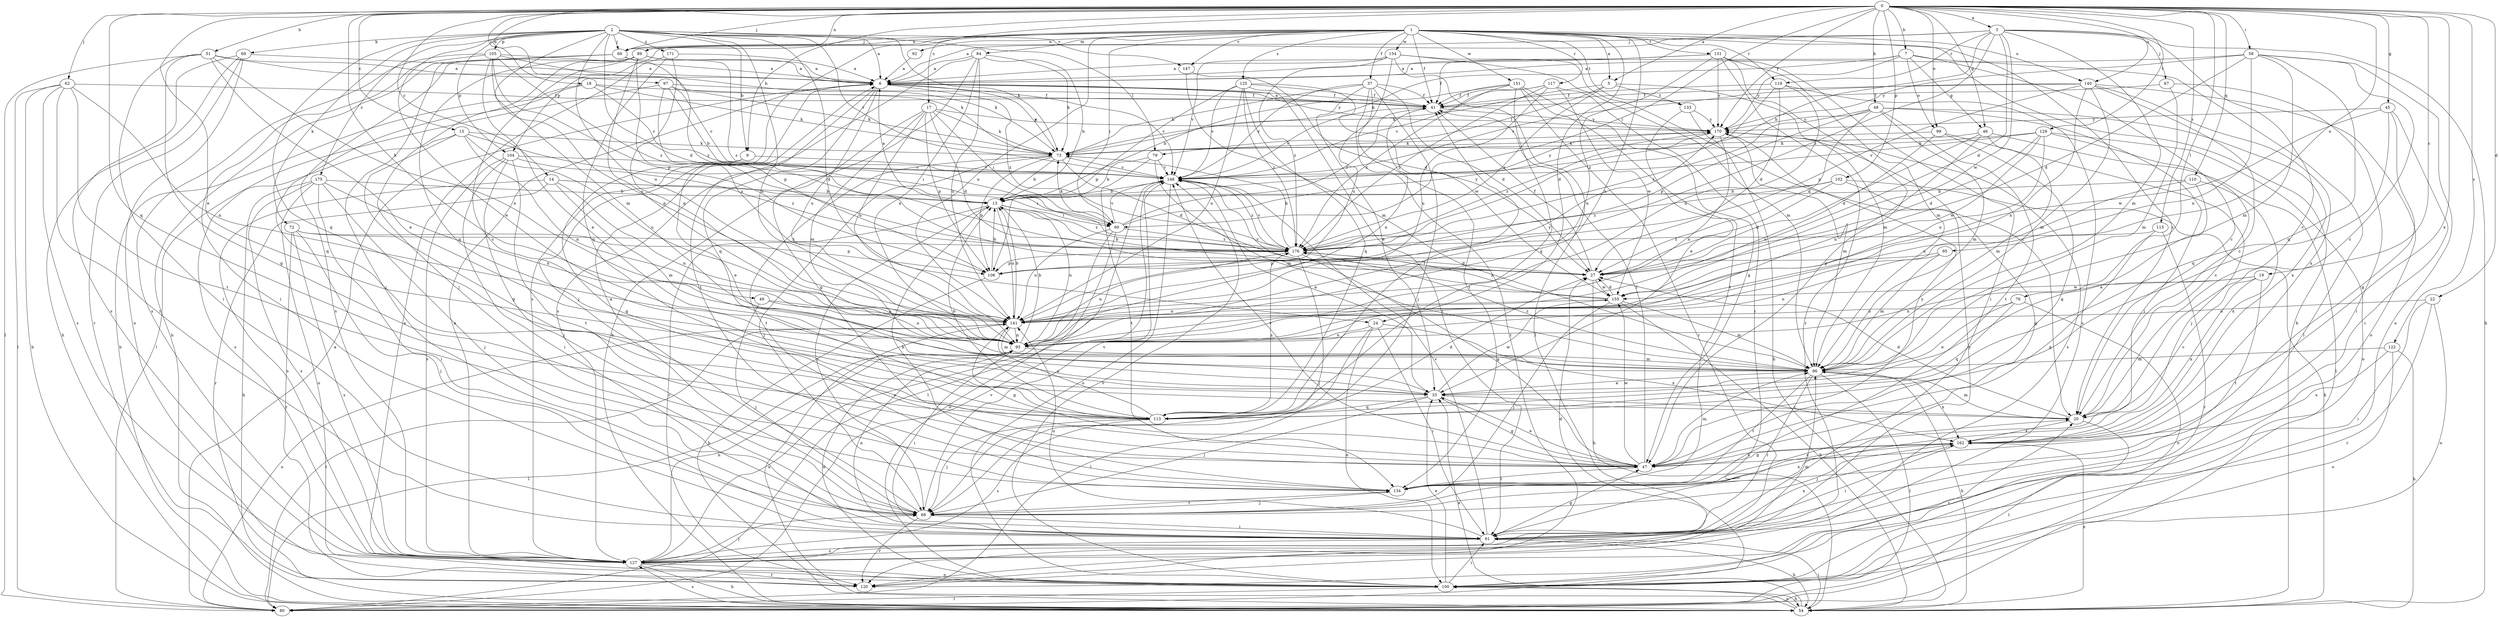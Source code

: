 strict digraph  {
0;
1;
2;
3;
5;
6;
7;
9;
13;
14;
15;
17;
18;
19;
20;
22;
24;
27;
33;
37;
41;
45;
46;
47;
48;
49;
51;
54;
58;
60;
61;
62;
66;
67;
68;
69;
72;
73;
76;
79;
80;
84;
86;
89;
92;
93;
95;
97;
99;
100;
102;
104;
105;
106;
110;
113;
115;
117;
119;
120;
122;
125;
127;
129;
131;
133;
134;
140;
141;
147;
148;
151;
154;
155;
162;
170;
171;
175;
176;
0 -> 3  [label=a];
0 -> 5  [label=a];
0 -> 7  [label=b];
0 -> 9  [label=b];
0 -> 14  [label=c];
0 -> 15  [label=c];
0 -> 17  [label=c];
0 -> 18  [label=c];
0 -> 19  [label=c];
0 -> 22  [label=d];
0 -> 33  [label=e];
0 -> 45  [label=g];
0 -> 46  [label=g];
0 -> 48  [label=h];
0 -> 49  [label=h];
0 -> 51  [label=h];
0 -> 58  [label=i];
0 -> 60  [label=i];
0 -> 62  [label=j];
0 -> 66  [label=j];
0 -> 76  [label=l];
0 -> 89  [label=n];
0 -> 95  [label=o];
0 -> 97  [label=o];
0 -> 99  [label=o];
0 -> 102  [label=p];
0 -> 110  [label=q];
0 -> 113  [label=q];
0 -> 115  [label=r];
0 -> 122  [label=s];
0 -> 129  [label=t];
0 -> 140  [label=u];
0 -> 162  [label=x];
0 -> 170  [label=y];
1 -> 5  [label=a];
1 -> 20  [label=c];
1 -> 24  [label=d];
1 -> 37  [label=f];
1 -> 41  [label=f];
1 -> 54  [label=h];
1 -> 60  [label=i];
1 -> 66  [label=j];
1 -> 84  [label=m];
1 -> 89  [label=n];
1 -> 92  [label=n];
1 -> 93  [label=n];
1 -> 104  [label=p];
1 -> 117  [label=r];
1 -> 119  [label=r];
1 -> 125  [label=s];
1 -> 127  [label=s];
1 -> 131  [label=t];
1 -> 133  [label=t];
1 -> 140  [label=u];
1 -> 141  [label=u];
1 -> 147  [label=v];
1 -> 151  [label=w];
1 -> 154  [label=w];
2 -> 6  [label=a];
2 -> 9  [label=b];
2 -> 24  [label=d];
2 -> 27  [label=d];
2 -> 33  [label=e];
2 -> 66  [label=j];
2 -> 69  [label=k];
2 -> 72  [label=k];
2 -> 73  [label=k];
2 -> 79  [label=l];
2 -> 86  [label=m];
2 -> 93  [label=n];
2 -> 104  [label=p];
2 -> 105  [label=p];
2 -> 113  [label=q];
2 -> 141  [label=u];
2 -> 147  [label=v];
2 -> 148  [label=v];
2 -> 171  [label=z];
2 -> 175  [label=z];
3 -> 6  [label=a];
3 -> 13  [label=b];
3 -> 20  [label=c];
3 -> 27  [label=d];
3 -> 54  [label=h];
3 -> 66  [label=j];
3 -> 67  [label=j];
3 -> 86  [label=m];
3 -> 119  [label=r];
3 -> 155  [label=w];
3 -> 176  [label=z];
5 -> 73  [label=k];
5 -> 79  [label=l];
5 -> 86  [label=m];
5 -> 133  [label=t];
5 -> 176  [label=z];
6 -> 41  [label=f];
6 -> 68  [label=j];
6 -> 113  [label=q];
6 -> 134  [label=t];
6 -> 141  [label=u];
6 -> 148  [label=v];
6 -> 170  [label=y];
6 -> 176  [label=z];
7 -> 6  [label=a];
7 -> 20  [label=c];
7 -> 46  [label=g];
7 -> 73  [label=k];
7 -> 80  [label=l];
7 -> 99  [label=o];
7 -> 170  [label=y];
9 -> 33  [label=e];
9 -> 47  [label=g];
9 -> 148  [label=v];
13 -> 6  [label=a];
13 -> 60  [label=i];
13 -> 68  [label=j];
13 -> 93  [label=n];
13 -> 120  [label=r];
13 -> 141  [label=u];
13 -> 176  [label=z];
14 -> 13  [label=b];
14 -> 60  [label=i];
14 -> 86  [label=m];
14 -> 93  [label=n];
14 -> 120  [label=r];
14 -> 127  [label=s];
15 -> 47  [label=g];
15 -> 60  [label=i];
15 -> 73  [label=k];
15 -> 93  [label=n];
15 -> 127  [label=s];
15 -> 141  [label=u];
17 -> 27  [label=d];
17 -> 47  [label=g];
17 -> 60  [label=i];
17 -> 73  [label=k];
17 -> 86  [label=m];
17 -> 106  [label=p];
17 -> 141  [label=u];
17 -> 170  [label=y];
18 -> 41  [label=f];
18 -> 54  [label=h];
18 -> 73  [label=k];
18 -> 113  [label=q];
18 -> 148  [label=v];
19 -> 20  [label=c];
19 -> 93  [label=n];
19 -> 134  [label=t];
19 -> 155  [label=w];
19 -> 162  [label=x];
20 -> 27  [label=d];
20 -> 80  [label=l];
20 -> 86  [label=m];
20 -> 162  [label=x];
22 -> 61  [label=i];
22 -> 100  [label=o];
22 -> 120  [label=r];
22 -> 141  [label=u];
24 -> 61  [label=i];
24 -> 80  [label=l];
24 -> 93  [label=n];
24 -> 100  [label=o];
24 -> 162  [label=x];
27 -> 13  [label=b];
27 -> 41  [label=f];
27 -> 54  [label=h];
27 -> 155  [label=w];
33 -> 20  [label=c];
33 -> 47  [label=g];
33 -> 68  [label=j];
33 -> 113  [label=q];
33 -> 155  [label=w];
37 -> 27  [label=d];
37 -> 33  [label=e];
37 -> 41  [label=f];
37 -> 68  [label=j];
37 -> 73  [label=k];
37 -> 120  [label=r];
37 -> 134  [label=t];
37 -> 148  [label=v];
41 -> 6  [label=a];
41 -> 93  [label=n];
41 -> 148  [label=v];
41 -> 170  [label=y];
45 -> 47  [label=g];
45 -> 61  [label=i];
45 -> 113  [label=q];
45 -> 155  [label=w];
45 -> 170  [label=y];
46 -> 27  [label=d];
46 -> 73  [label=k];
46 -> 80  [label=l];
46 -> 86  [label=m];
46 -> 93  [label=n];
47 -> 33  [label=e];
47 -> 41  [label=f];
47 -> 86  [label=m];
47 -> 134  [label=t];
47 -> 148  [label=v];
47 -> 155  [label=w];
47 -> 162  [label=x];
47 -> 170  [label=y];
48 -> 27  [label=d];
48 -> 68  [label=j];
48 -> 86  [label=m];
48 -> 106  [label=p];
48 -> 134  [label=t];
48 -> 162  [label=x];
48 -> 170  [label=y];
48 -> 176  [label=z];
49 -> 68  [label=j];
49 -> 93  [label=n];
49 -> 141  [label=u];
51 -> 6  [label=a];
51 -> 33  [label=e];
51 -> 47  [label=g];
51 -> 61  [label=i];
51 -> 73  [label=k];
51 -> 80  [label=l];
51 -> 93  [label=n];
54 -> 33  [label=e];
54 -> 61  [label=i];
54 -> 100  [label=o];
54 -> 127  [label=s];
54 -> 141  [label=u];
54 -> 162  [label=x];
58 -> 6  [label=a];
58 -> 20  [label=c];
58 -> 27  [label=d];
58 -> 86  [label=m];
58 -> 93  [label=n];
58 -> 100  [label=o];
58 -> 113  [label=q];
58 -> 170  [label=y];
60 -> 41  [label=f];
60 -> 73  [label=k];
60 -> 100  [label=o];
60 -> 127  [label=s];
60 -> 141  [label=u];
60 -> 148  [label=v];
60 -> 170  [label=y];
60 -> 176  [label=z];
61 -> 47  [label=g];
61 -> 54  [label=h];
61 -> 93  [label=n];
61 -> 127  [label=s];
61 -> 141  [label=u];
61 -> 148  [label=v];
61 -> 162  [label=x];
62 -> 41  [label=f];
62 -> 54  [label=h];
62 -> 61  [label=i];
62 -> 80  [label=l];
62 -> 93  [label=n];
62 -> 127  [label=s];
62 -> 134  [label=t];
66 -> 6  [label=a];
66 -> 54  [label=h];
66 -> 68  [label=j];
66 -> 176  [label=z];
67 -> 41  [label=f];
67 -> 61  [label=i];
67 -> 86  [label=m];
68 -> 6  [label=a];
68 -> 61  [label=i];
68 -> 120  [label=r];
68 -> 134  [label=t];
68 -> 148  [label=v];
69 -> 6  [label=a];
69 -> 54  [label=h];
69 -> 100  [label=o];
69 -> 120  [label=r];
69 -> 127  [label=s];
72 -> 68  [label=j];
72 -> 106  [label=p];
72 -> 120  [label=r];
72 -> 127  [label=s];
72 -> 176  [label=z];
73 -> 6  [label=a];
73 -> 13  [label=b];
73 -> 27  [label=d];
73 -> 68  [label=j];
73 -> 106  [label=p];
73 -> 134  [label=t];
73 -> 148  [label=v];
76 -> 33  [label=e];
76 -> 100  [label=o];
76 -> 113  [label=q];
76 -> 141  [label=u];
79 -> 13  [label=b];
79 -> 86  [label=m];
79 -> 134  [label=t];
79 -> 148  [label=v];
80 -> 6  [label=a];
80 -> 141  [label=u];
80 -> 148  [label=v];
84 -> 6  [label=a];
84 -> 13  [label=b];
84 -> 54  [label=h];
84 -> 73  [label=k];
84 -> 93  [label=n];
84 -> 127  [label=s];
84 -> 141  [label=u];
86 -> 33  [label=e];
86 -> 54  [label=h];
86 -> 61  [label=i];
86 -> 80  [label=l];
86 -> 134  [label=t];
86 -> 162  [label=x];
86 -> 176  [label=z];
89 -> 6  [label=a];
89 -> 20  [label=c];
89 -> 68  [label=j];
89 -> 93  [label=n];
89 -> 113  [label=q];
89 -> 127  [label=s];
89 -> 141  [label=u];
89 -> 176  [label=z];
92 -> 6  [label=a];
93 -> 13  [label=b];
93 -> 61  [label=i];
93 -> 80  [label=l];
93 -> 86  [label=m];
95 -> 86  [label=m];
95 -> 93  [label=n];
95 -> 106  [label=p];
97 -> 13  [label=b];
97 -> 41  [label=f];
97 -> 73  [label=k];
97 -> 80  [label=l];
97 -> 106  [label=p];
97 -> 148  [label=v];
99 -> 47  [label=g];
99 -> 68  [label=j];
99 -> 73  [label=k];
99 -> 93  [label=n];
100 -> 20  [label=c];
100 -> 33  [label=e];
100 -> 54  [label=h];
100 -> 61  [label=i];
100 -> 80  [label=l];
100 -> 93  [label=n];
100 -> 148  [label=v];
102 -> 13  [label=b];
102 -> 27  [label=d];
102 -> 47  [label=g];
102 -> 54  [label=h];
102 -> 176  [label=z];
104 -> 61  [label=i];
104 -> 68  [label=j];
104 -> 127  [label=s];
104 -> 134  [label=t];
104 -> 148  [label=v];
104 -> 176  [label=z];
105 -> 6  [label=a];
105 -> 33  [label=e];
105 -> 61  [label=i];
105 -> 73  [label=k];
105 -> 106  [label=p];
105 -> 127  [label=s];
105 -> 141  [label=u];
105 -> 176  [label=z];
106 -> 13  [label=b];
106 -> 54  [label=h];
110 -> 13  [label=b];
110 -> 33  [label=e];
110 -> 141  [label=u];
110 -> 162  [label=x];
113 -> 13  [label=b];
113 -> 27  [label=d];
113 -> 41  [label=f];
113 -> 68  [label=j];
113 -> 127  [label=s];
113 -> 141  [label=u];
113 -> 176  [label=z];
115 -> 47  [label=g];
115 -> 120  [label=r];
115 -> 176  [label=z];
117 -> 41  [label=f];
117 -> 61  [label=i];
117 -> 141  [label=u];
117 -> 148  [label=v];
117 -> 155  [label=w];
117 -> 176  [label=z];
119 -> 27  [label=d];
119 -> 41  [label=f];
119 -> 127  [label=s];
119 -> 141  [label=u];
119 -> 176  [label=z];
122 -> 54  [label=h];
122 -> 86  [label=m];
122 -> 100  [label=o];
122 -> 162  [label=x];
125 -> 41  [label=f];
125 -> 61  [label=i];
125 -> 106  [label=p];
125 -> 113  [label=q];
125 -> 141  [label=u];
125 -> 148  [label=v];
125 -> 155  [label=w];
125 -> 176  [label=z];
127 -> 6  [label=a];
127 -> 27  [label=d];
127 -> 54  [label=h];
127 -> 68  [label=j];
127 -> 86  [label=m];
127 -> 93  [label=n];
127 -> 100  [label=o];
127 -> 120  [label=r];
127 -> 170  [label=y];
129 -> 20  [label=c];
129 -> 27  [label=d];
129 -> 73  [label=k];
129 -> 100  [label=o];
129 -> 141  [label=u];
129 -> 148  [label=v];
129 -> 155  [label=w];
131 -> 6  [label=a];
131 -> 41  [label=f];
131 -> 47  [label=g];
131 -> 61  [label=i];
131 -> 86  [label=m];
131 -> 93  [label=n];
131 -> 120  [label=r];
131 -> 170  [label=y];
133 -> 33  [label=e];
133 -> 54  [label=h];
133 -> 170  [label=y];
134 -> 13  [label=b];
134 -> 20  [label=c];
134 -> 68  [label=j];
134 -> 162  [label=x];
140 -> 20  [label=c];
140 -> 41  [label=f];
140 -> 86  [label=m];
140 -> 93  [label=n];
140 -> 100  [label=o];
140 -> 106  [label=p];
140 -> 148  [label=v];
140 -> 162  [label=x];
141 -> 13  [label=b];
141 -> 47  [label=g];
141 -> 80  [label=l];
141 -> 86  [label=m];
141 -> 93  [label=n];
141 -> 170  [label=y];
147 -> 27  [label=d];
147 -> 86  [label=m];
148 -> 13  [label=b];
148 -> 33  [label=e];
148 -> 80  [label=l];
148 -> 100  [label=o];
148 -> 170  [label=y];
148 -> 176  [label=z];
151 -> 13  [label=b];
151 -> 41  [label=f];
151 -> 47  [label=g];
151 -> 113  [label=q];
151 -> 120  [label=r];
151 -> 134  [label=t];
151 -> 176  [label=z];
154 -> 6  [label=a];
154 -> 20  [label=c];
154 -> 80  [label=l];
154 -> 86  [label=m];
154 -> 141  [label=u];
154 -> 148  [label=v];
154 -> 176  [label=z];
155 -> 27  [label=d];
155 -> 54  [label=h];
155 -> 68  [label=j];
155 -> 86  [label=m];
155 -> 141  [label=u];
155 -> 148  [label=v];
155 -> 176  [label=z];
162 -> 47  [label=g];
162 -> 61  [label=i];
162 -> 68  [label=j];
170 -> 73  [label=k];
170 -> 86  [label=m];
170 -> 93  [label=n];
170 -> 127  [label=s];
170 -> 176  [label=z];
171 -> 6  [label=a];
171 -> 93  [label=n];
171 -> 100  [label=o];
171 -> 113  [label=q];
175 -> 13  [label=b];
175 -> 54  [label=h];
175 -> 61  [label=i];
175 -> 68  [label=j];
175 -> 93  [label=n];
175 -> 100  [label=o];
175 -> 127  [label=s];
176 -> 27  [label=d];
176 -> 47  [label=g];
176 -> 68  [label=j];
176 -> 73  [label=k];
176 -> 93  [label=n];
176 -> 106  [label=p];
176 -> 148  [label=v];
}
